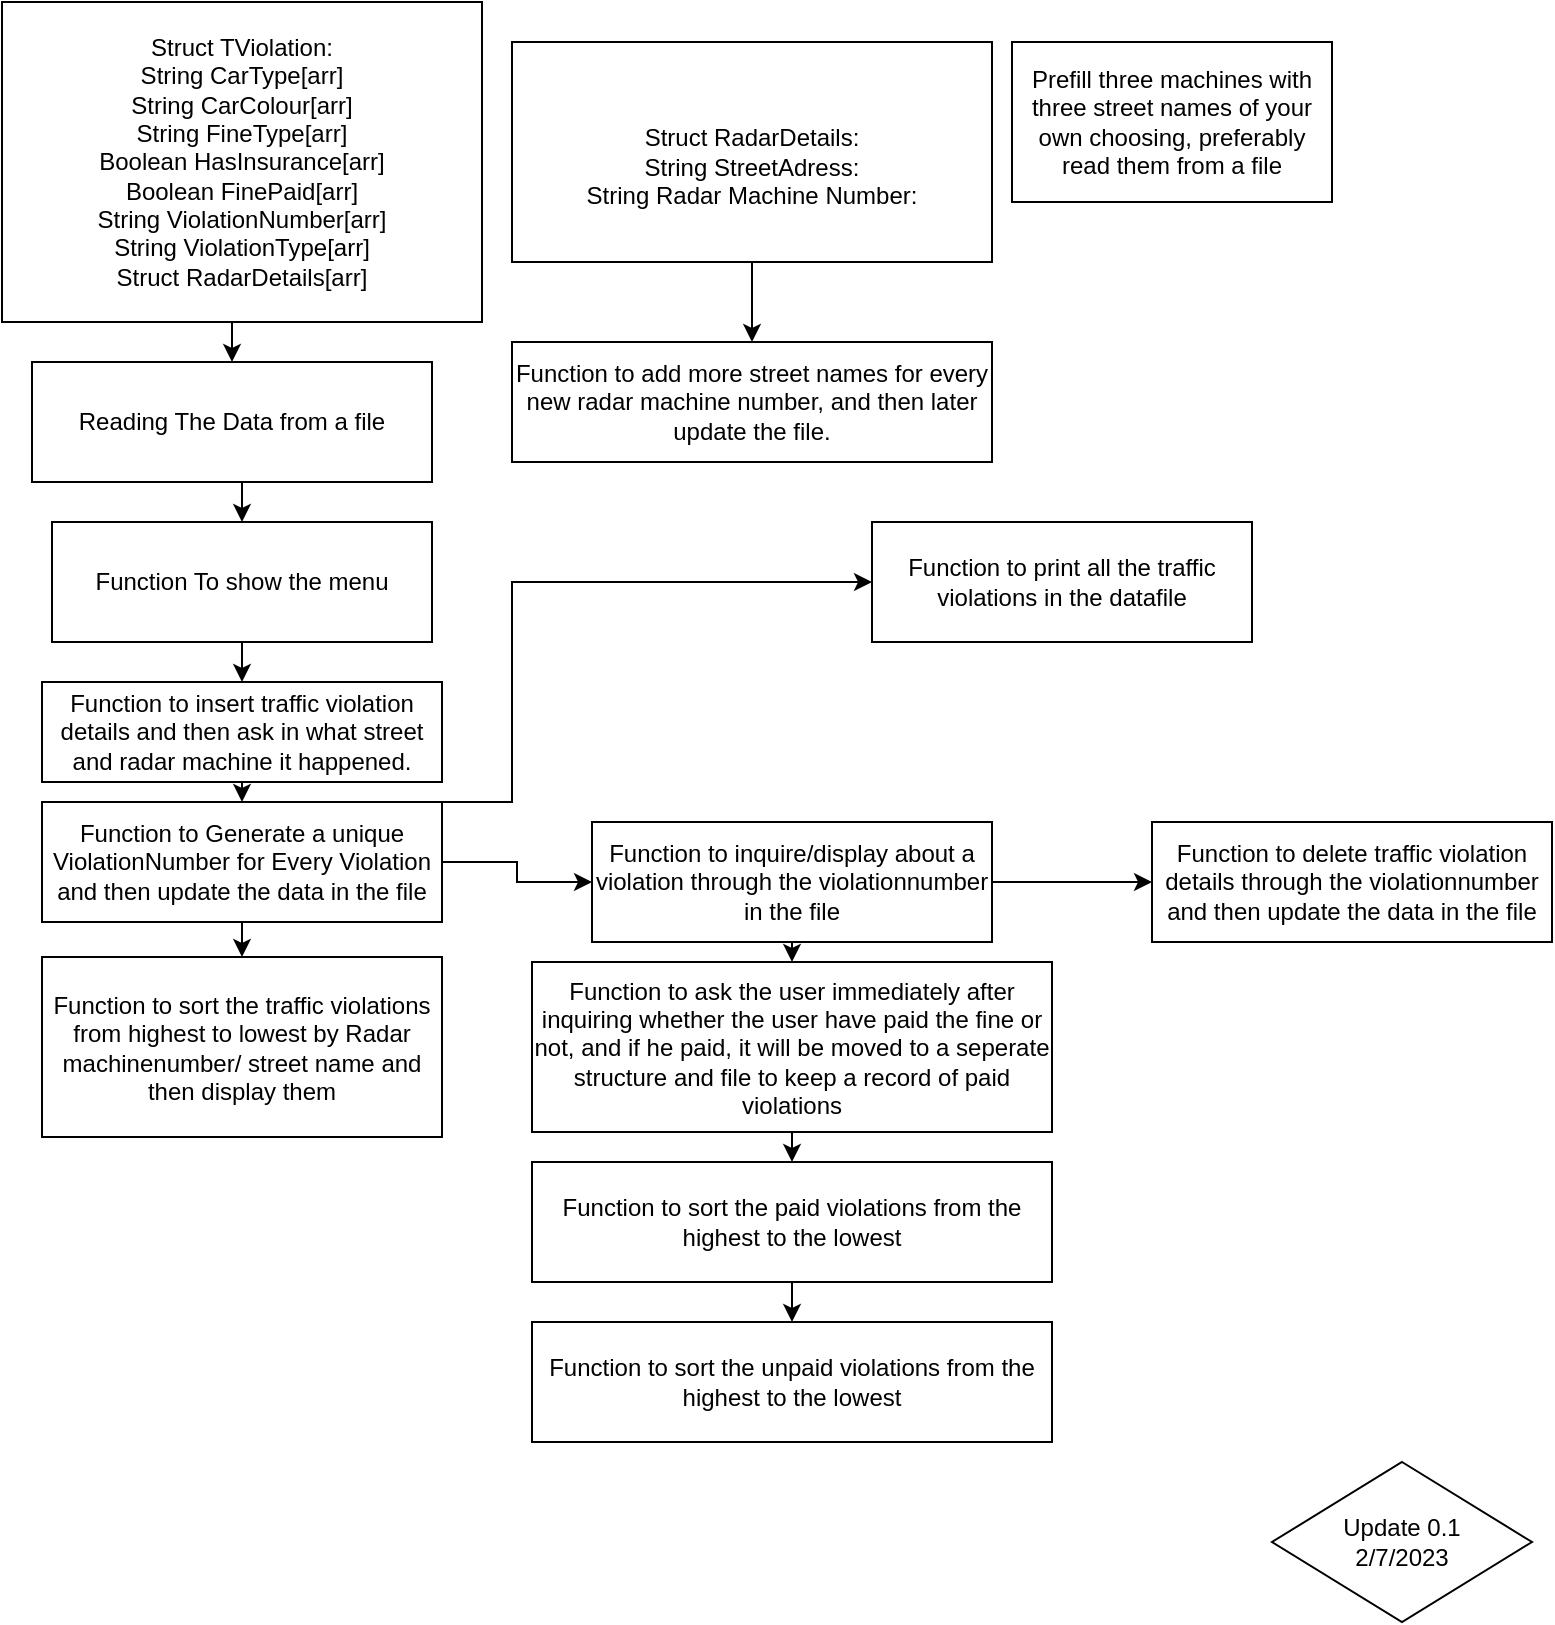 <mxfile version="20.8.16" type="device"><diagram name="Page-1" id="vfJfgN8lclTkR3KotFgm"><mxGraphModel dx="1405" dy="901" grid="1" gridSize="10" guides="1" tooltips="1" connect="1" arrows="1" fold="1" page="1" pageScale="1" pageWidth="827" pageHeight="1169" math="0" shadow="0"><root><mxCell id="0"/><mxCell id="1" parent="0"/><mxCell id="061m_iZgDOZ8dfuyIn0G-3" style="edgeStyle=orthogonalEdgeStyle;rounded=0;orthogonalLoop=1;jettySize=auto;html=1;exitX=0.5;exitY=1;exitDx=0;exitDy=0;entryX=0.5;entryY=0;entryDx=0;entryDy=0;" edge="1" parent="1" source="061m_iZgDOZ8dfuyIn0G-1" target="061m_iZgDOZ8dfuyIn0G-2"><mxGeometry relative="1" as="geometry"/></mxCell><mxCell id="061m_iZgDOZ8dfuyIn0G-1" value="Struct TViolation:&lt;br&gt;&lt;span style=&quot;&quot;&gt;&#9;&lt;span style=&quot;&quot;&gt;&#9;&lt;span style=&quot;&quot;&gt;&#9;&lt;/span&gt;S&lt;/span&gt;t&lt;/span&gt;ring CarType[arr]&lt;br&gt;String CarColour[arr]&lt;br&gt;String FineType[arr]&lt;br&gt;Boolean HasInsurance[arr]&lt;br&gt;Boolean FinePaid[arr]&lt;br&gt;String ViolationNumber[arr]&lt;br&gt;String ViolationType[arr]&lt;br&gt;Struct RadarDetails[arr]&lt;br&gt;&lt;span style=&quot;&quot;&gt;&#9;&lt;/span&gt;" style="rounded=0;whiteSpace=wrap;html=1;" vertex="1" parent="1"><mxGeometry x="35" y="20" width="240" height="160" as="geometry"/></mxCell><mxCell id="061m_iZgDOZ8dfuyIn0G-6" style="edgeStyle=orthogonalEdgeStyle;rounded=0;orthogonalLoop=1;jettySize=auto;html=1;exitX=0.5;exitY=1;exitDx=0;exitDy=0;entryX=0.5;entryY=0;entryDx=0;entryDy=0;" edge="1" parent="1" source="061m_iZgDOZ8dfuyIn0G-2" target="061m_iZgDOZ8dfuyIn0G-5"><mxGeometry relative="1" as="geometry"/></mxCell><mxCell id="061m_iZgDOZ8dfuyIn0G-2" value="Reading The Data from a file" style="rounded=0;whiteSpace=wrap;html=1;" vertex="1" parent="1"><mxGeometry x="50" y="200" width="200" height="60" as="geometry"/></mxCell><mxCell id="061m_iZgDOZ8dfuyIn0G-10" style="edgeStyle=orthogonalEdgeStyle;rounded=0;orthogonalLoop=1;jettySize=auto;html=1;exitX=0.5;exitY=1;exitDx=0;exitDy=0;entryX=0.5;entryY=0;entryDx=0;entryDy=0;" edge="1" parent="1" source="061m_iZgDOZ8dfuyIn0G-5" target="061m_iZgDOZ8dfuyIn0G-8"><mxGeometry relative="1" as="geometry"/></mxCell><mxCell id="061m_iZgDOZ8dfuyIn0G-5" value="Function To show the menu" style="rounded=0;whiteSpace=wrap;html=1;" vertex="1" parent="1"><mxGeometry x="60" y="280" width="190" height="60" as="geometry"/></mxCell><mxCell id="061m_iZgDOZ8dfuyIn0G-26" style="edgeStyle=orthogonalEdgeStyle;rounded=0;orthogonalLoop=1;jettySize=auto;html=1;exitX=0.5;exitY=1;exitDx=0;exitDy=0;entryX=0.5;entryY=0;entryDx=0;entryDy=0;" edge="1" parent="1" source="061m_iZgDOZ8dfuyIn0G-8" target="061m_iZgDOZ8dfuyIn0G-15"><mxGeometry relative="1" as="geometry"/></mxCell><mxCell id="061m_iZgDOZ8dfuyIn0G-8" value="Function to insert traffic violation details and then ask in what street and radar machine it happened." style="rounded=0;whiteSpace=wrap;html=1;" vertex="1" parent="1"><mxGeometry x="55" y="360" width="200" height="50" as="geometry"/></mxCell><mxCell id="061m_iZgDOZ8dfuyIn0G-14" value="Function to delete traffic violation details through the violationnumber and then update the data in the file" style="rounded=0;whiteSpace=wrap;html=1;" vertex="1" parent="1"><mxGeometry x="610" y="430" width="200" height="60" as="geometry"/></mxCell><mxCell id="061m_iZgDOZ8dfuyIn0G-35" style="edgeStyle=orthogonalEdgeStyle;rounded=0;orthogonalLoop=1;jettySize=auto;html=1;exitX=0.5;exitY=1;exitDx=0;exitDy=0;entryX=0.5;entryY=0;entryDx=0;entryDy=0;" edge="1" parent="1" source="061m_iZgDOZ8dfuyIn0G-15" target="061m_iZgDOZ8dfuyIn0G-34"><mxGeometry relative="1" as="geometry"/></mxCell><mxCell id="061m_iZgDOZ8dfuyIn0G-38" style="edgeStyle=orthogonalEdgeStyle;rounded=0;orthogonalLoop=1;jettySize=auto;html=1;exitX=1;exitY=0.5;exitDx=0;exitDy=0;entryX=0;entryY=0.5;entryDx=0;entryDy=0;" edge="1" parent="1" source="061m_iZgDOZ8dfuyIn0G-15" target="061m_iZgDOZ8dfuyIn0G-16"><mxGeometry relative="1" as="geometry"/></mxCell><mxCell id="061m_iZgDOZ8dfuyIn0G-40" style="edgeStyle=orthogonalEdgeStyle;rounded=0;orthogonalLoop=1;jettySize=auto;html=1;exitX=1;exitY=0;exitDx=0;exitDy=0;entryX=0;entryY=0.5;entryDx=0;entryDy=0;" edge="1" parent="1" source="061m_iZgDOZ8dfuyIn0G-15" target="061m_iZgDOZ8dfuyIn0G-37"><mxGeometry relative="1" as="geometry"><Array as="points"><mxPoint x="290" y="420"/><mxPoint x="290" y="310"/></Array></mxGeometry></mxCell><mxCell id="061m_iZgDOZ8dfuyIn0G-15" value="Function to Generate a unique ViolationNumber for Every Violation and then update the data in the file" style="rounded=0;whiteSpace=wrap;html=1;" vertex="1" parent="1"><mxGeometry x="55" y="420" width="200" height="60" as="geometry"/></mxCell><mxCell id="061m_iZgDOZ8dfuyIn0G-27" style="edgeStyle=orthogonalEdgeStyle;rounded=0;orthogonalLoop=1;jettySize=auto;html=1;exitX=0.5;exitY=1;exitDx=0;exitDy=0;entryX=0.5;entryY=0;entryDx=0;entryDy=0;" edge="1" parent="1" source="061m_iZgDOZ8dfuyIn0G-16"><mxGeometry relative="1" as="geometry"><mxPoint x="430" y="500" as="targetPoint"/></mxGeometry></mxCell><mxCell id="061m_iZgDOZ8dfuyIn0G-32" style="edgeStyle=orthogonalEdgeStyle;rounded=0;orthogonalLoop=1;jettySize=auto;html=1;exitX=1;exitY=0.5;exitDx=0;exitDy=0;entryX=0;entryY=0.5;entryDx=0;entryDy=0;" edge="1" parent="1" source="061m_iZgDOZ8dfuyIn0G-16" target="061m_iZgDOZ8dfuyIn0G-14"><mxGeometry relative="1" as="geometry"/></mxCell><mxCell id="061m_iZgDOZ8dfuyIn0G-16" value="Function to inquire/display about a violation through the violationnumber in the file" style="rounded=0;whiteSpace=wrap;html=1;" vertex="1" parent="1"><mxGeometry x="330" y="430" width="200" height="60" as="geometry"/></mxCell><mxCell id="061m_iZgDOZ8dfuyIn0G-28" style="edgeStyle=orthogonalEdgeStyle;rounded=0;orthogonalLoop=1;jettySize=auto;html=1;exitX=0.5;exitY=1;exitDx=0;exitDy=0;entryX=0.5;entryY=0;entryDx=0;entryDy=0;" edge="1" parent="1"><mxGeometry relative="1" as="geometry"><mxPoint x="430" y="585" as="sourcePoint"/><mxPoint x="430" y="600" as="targetPoint"/></mxGeometry></mxCell><mxCell id="061m_iZgDOZ8dfuyIn0G-17" value="Function to ask the user immediately after inquiring whether the user have paid the fine or not, and if he paid, it will be moved to a seperate structure and file to keep a record of paid violations" style="rounded=0;whiteSpace=wrap;html=1;" vertex="1" parent="1"><mxGeometry x="300" y="500" width="260" height="85" as="geometry"/></mxCell><mxCell id="061m_iZgDOZ8dfuyIn0G-33" style="edgeStyle=orthogonalEdgeStyle;rounded=0;orthogonalLoop=1;jettySize=auto;html=1;exitX=0.5;exitY=1;exitDx=0;exitDy=0;entryX=0.5;entryY=0;entryDx=0;entryDy=0;" edge="1" parent="1" source="061m_iZgDOZ8dfuyIn0G-20" target="061m_iZgDOZ8dfuyIn0G-21"><mxGeometry relative="1" as="geometry"/></mxCell><mxCell id="061m_iZgDOZ8dfuyIn0G-20" value="Function to sort the paid violations from the highest to the lowest" style="rounded=0;whiteSpace=wrap;html=1;" vertex="1" parent="1"><mxGeometry x="300" y="600" width="260" height="60" as="geometry"/></mxCell><mxCell id="061m_iZgDOZ8dfuyIn0G-21" value="Function to sort the unpaid violations from the highest to the lowest" style="rounded=0;whiteSpace=wrap;html=1;" vertex="1" parent="1"><mxGeometry x="300" y="680" width="260" height="60" as="geometry"/></mxCell><mxCell id="061m_iZgDOZ8dfuyIn0G-30" style="edgeStyle=orthogonalEdgeStyle;rounded=0;orthogonalLoop=1;jettySize=auto;html=1;exitX=0.5;exitY=1;exitDx=0;exitDy=0;" edge="1" parent="1" source="061m_iZgDOZ8dfuyIn0G-23"><mxGeometry relative="1" as="geometry"><mxPoint x="410" y="190" as="targetPoint"/></mxGeometry></mxCell><mxCell id="061m_iZgDOZ8dfuyIn0G-23" value="&lt;br&gt;Struct RadarDetails:&lt;br&gt;String StreetAdress:&lt;br&gt;String Radar Machine Number:&lt;br&gt;&lt;span style=&quot;&quot;&gt;&#9;&lt;/span&gt;" style="rounded=0;whiteSpace=wrap;html=1;" vertex="1" parent="1"><mxGeometry x="290" y="40" width="240" height="110" as="geometry"/></mxCell><mxCell id="061m_iZgDOZ8dfuyIn0G-29" value="Prefill three machines with three street names of your own choosing,&amp;nbsp;preferably read them from a file" style="rounded=0;whiteSpace=wrap;html=1;" vertex="1" parent="1"><mxGeometry x="540" y="40" width="160" height="80" as="geometry"/></mxCell><mxCell id="061m_iZgDOZ8dfuyIn0G-31" value="Function to add more street names for every new radar machine number, and then later update the file." style="rounded=0;whiteSpace=wrap;html=1;" vertex="1" parent="1"><mxGeometry x="290" y="190" width="240" height="60" as="geometry"/></mxCell><mxCell id="061m_iZgDOZ8dfuyIn0G-34" value="Function to sort the traffic violations from highest to lowest by Radar machinenumber/ street name and then display them" style="rounded=0;whiteSpace=wrap;html=1;" vertex="1" parent="1"><mxGeometry x="55" y="497.5" width="200" height="90" as="geometry"/></mxCell><mxCell id="061m_iZgDOZ8dfuyIn0G-37" value="Function to print all the traffic violations in the datafile" style="rounded=0;whiteSpace=wrap;html=1;" vertex="1" parent="1"><mxGeometry x="470" y="280" width="190" height="60" as="geometry"/></mxCell><mxCell id="061m_iZgDOZ8dfuyIn0G-42" value="Update 0.1&lt;br&gt;2/7/2023" style="rhombus;whiteSpace=wrap;html=1;" vertex="1" parent="1"><mxGeometry x="670" y="750" width="130" height="80" as="geometry"/></mxCell></root></mxGraphModel></diagram></mxfile>
